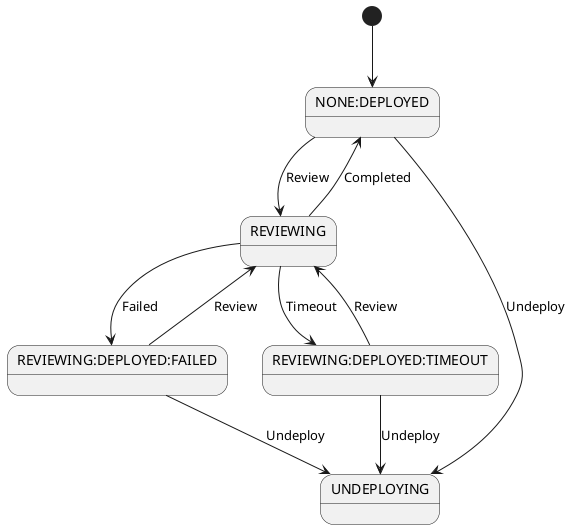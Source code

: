 @startuml

[*] --> NONE:DEPLOYED
NONE:DEPLOYED --> REVIEWING: Review
REVIEWING --> NONE:DEPLOYED: Completed
REVIEWING --> REVIEWING:DEPLOYED:FAILED: Failed
REVIEWING --> REVIEWING:DEPLOYED:TIMEOUT: Timeout
REVIEWING:DEPLOYED:FAILED --> REVIEWING: Review
REVIEWING:DEPLOYED:TIMEOUT --> REVIEWING: Review
NONE:DEPLOYED --> UNDEPLOYING: Undeploy
REVIEWING:DEPLOYED:FAILED --> UNDEPLOYING: Undeploy
REVIEWING:DEPLOYED:TIMEOUT --> UNDEPLOYING: Undeploy

@enduml
